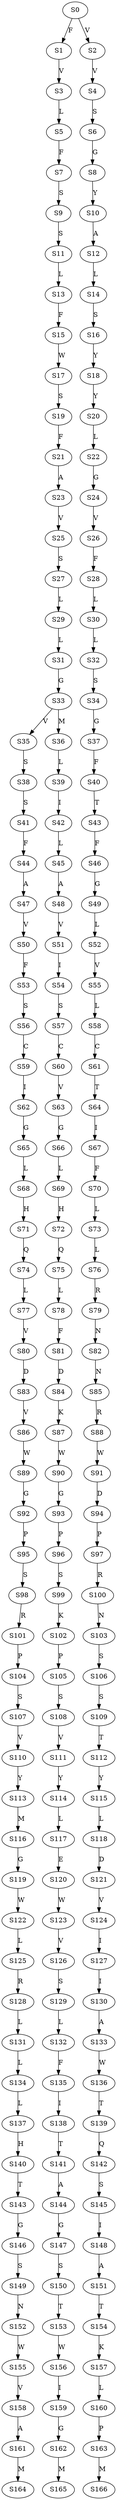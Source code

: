 strict digraph  {
	S0 -> S1 [ label = F ];
	S0 -> S2 [ label = V ];
	S1 -> S3 [ label = V ];
	S2 -> S4 [ label = V ];
	S3 -> S5 [ label = L ];
	S4 -> S6 [ label = S ];
	S5 -> S7 [ label = F ];
	S6 -> S8 [ label = G ];
	S7 -> S9 [ label = S ];
	S8 -> S10 [ label = Y ];
	S9 -> S11 [ label = S ];
	S10 -> S12 [ label = A ];
	S11 -> S13 [ label = L ];
	S12 -> S14 [ label = L ];
	S13 -> S15 [ label = F ];
	S14 -> S16 [ label = S ];
	S15 -> S17 [ label = W ];
	S16 -> S18 [ label = Y ];
	S17 -> S19 [ label = S ];
	S18 -> S20 [ label = Y ];
	S19 -> S21 [ label = F ];
	S20 -> S22 [ label = L ];
	S21 -> S23 [ label = A ];
	S22 -> S24 [ label = G ];
	S23 -> S25 [ label = V ];
	S24 -> S26 [ label = V ];
	S25 -> S27 [ label = S ];
	S26 -> S28 [ label = F ];
	S27 -> S29 [ label = L ];
	S28 -> S30 [ label = L ];
	S29 -> S31 [ label = L ];
	S30 -> S32 [ label = L ];
	S31 -> S33 [ label = G ];
	S32 -> S34 [ label = S ];
	S33 -> S35 [ label = V ];
	S33 -> S36 [ label = M ];
	S34 -> S37 [ label = G ];
	S35 -> S38 [ label = S ];
	S36 -> S39 [ label = L ];
	S37 -> S40 [ label = F ];
	S38 -> S41 [ label = S ];
	S39 -> S42 [ label = I ];
	S40 -> S43 [ label = T ];
	S41 -> S44 [ label = F ];
	S42 -> S45 [ label = L ];
	S43 -> S46 [ label = F ];
	S44 -> S47 [ label = A ];
	S45 -> S48 [ label = A ];
	S46 -> S49 [ label = G ];
	S47 -> S50 [ label = V ];
	S48 -> S51 [ label = V ];
	S49 -> S52 [ label = L ];
	S50 -> S53 [ label = F ];
	S51 -> S54 [ label = I ];
	S52 -> S55 [ label = V ];
	S53 -> S56 [ label = S ];
	S54 -> S57 [ label = S ];
	S55 -> S58 [ label = L ];
	S56 -> S59 [ label = C ];
	S57 -> S60 [ label = C ];
	S58 -> S61 [ label = C ];
	S59 -> S62 [ label = I ];
	S60 -> S63 [ label = V ];
	S61 -> S64 [ label = T ];
	S62 -> S65 [ label = G ];
	S63 -> S66 [ label = G ];
	S64 -> S67 [ label = I ];
	S65 -> S68 [ label = L ];
	S66 -> S69 [ label = L ];
	S67 -> S70 [ label = F ];
	S68 -> S71 [ label = H ];
	S69 -> S72 [ label = H ];
	S70 -> S73 [ label = L ];
	S71 -> S74 [ label = Q ];
	S72 -> S75 [ label = Q ];
	S73 -> S76 [ label = L ];
	S74 -> S77 [ label = L ];
	S75 -> S78 [ label = L ];
	S76 -> S79 [ label = R ];
	S77 -> S80 [ label = V ];
	S78 -> S81 [ label = F ];
	S79 -> S82 [ label = N ];
	S80 -> S83 [ label = D ];
	S81 -> S84 [ label = D ];
	S82 -> S85 [ label = N ];
	S83 -> S86 [ label = V ];
	S84 -> S87 [ label = K ];
	S85 -> S88 [ label = R ];
	S86 -> S89 [ label = W ];
	S87 -> S90 [ label = W ];
	S88 -> S91 [ label = W ];
	S89 -> S92 [ label = G ];
	S90 -> S93 [ label = G ];
	S91 -> S94 [ label = D ];
	S92 -> S95 [ label = P ];
	S93 -> S96 [ label = P ];
	S94 -> S97 [ label = P ];
	S95 -> S98 [ label = S ];
	S96 -> S99 [ label = S ];
	S97 -> S100 [ label = R ];
	S98 -> S101 [ label = R ];
	S99 -> S102 [ label = K ];
	S100 -> S103 [ label = N ];
	S101 -> S104 [ label = P ];
	S102 -> S105 [ label = P ];
	S103 -> S106 [ label = S ];
	S104 -> S107 [ label = S ];
	S105 -> S108 [ label = S ];
	S106 -> S109 [ label = S ];
	S107 -> S110 [ label = V ];
	S108 -> S111 [ label = V ];
	S109 -> S112 [ label = T ];
	S110 -> S113 [ label = Y ];
	S111 -> S114 [ label = Y ];
	S112 -> S115 [ label = Y ];
	S113 -> S116 [ label = M ];
	S114 -> S117 [ label = L ];
	S115 -> S118 [ label = L ];
	S116 -> S119 [ label = G ];
	S117 -> S120 [ label = E ];
	S118 -> S121 [ label = D ];
	S119 -> S122 [ label = W ];
	S120 -> S123 [ label = W ];
	S121 -> S124 [ label = V ];
	S122 -> S125 [ label = L ];
	S123 -> S126 [ label = V ];
	S124 -> S127 [ label = I ];
	S125 -> S128 [ label = R ];
	S126 -> S129 [ label = S ];
	S127 -> S130 [ label = I ];
	S128 -> S131 [ label = L ];
	S129 -> S132 [ label = L ];
	S130 -> S133 [ label = A ];
	S131 -> S134 [ label = L ];
	S132 -> S135 [ label = F ];
	S133 -> S136 [ label = W ];
	S134 -> S137 [ label = L ];
	S135 -> S138 [ label = I ];
	S136 -> S139 [ label = T ];
	S137 -> S140 [ label = H ];
	S138 -> S141 [ label = T ];
	S139 -> S142 [ label = Q ];
	S140 -> S143 [ label = T ];
	S141 -> S144 [ label = A ];
	S142 -> S145 [ label = S ];
	S143 -> S146 [ label = G ];
	S144 -> S147 [ label = G ];
	S145 -> S148 [ label = I ];
	S146 -> S149 [ label = S ];
	S147 -> S150 [ label = S ];
	S148 -> S151 [ label = A ];
	S149 -> S152 [ label = N ];
	S150 -> S153 [ label = T ];
	S151 -> S154 [ label = T ];
	S152 -> S155 [ label = W ];
	S153 -> S156 [ label = W ];
	S154 -> S157 [ label = K ];
	S155 -> S158 [ label = V ];
	S156 -> S159 [ label = I ];
	S157 -> S160 [ label = L ];
	S158 -> S161 [ label = A ];
	S159 -> S162 [ label = G ];
	S160 -> S163 [ label = P ];
	S161 -> S164 [ label = M ];
	S162 -> S165 [ label = M ];
	S163 -> S166 [ label = M ];
}
